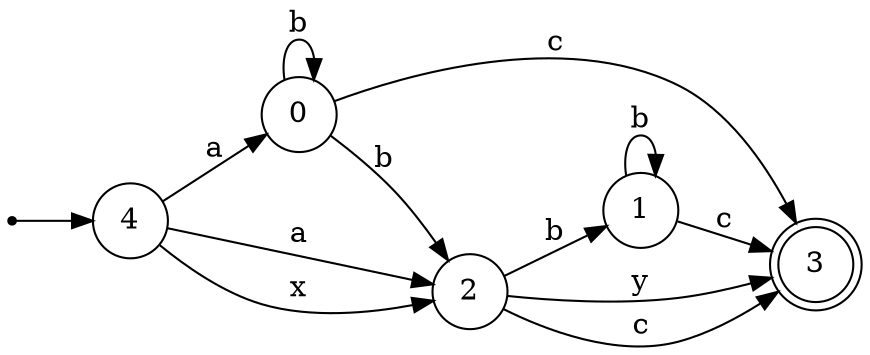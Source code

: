 digraph {
	rankdir = LR;
	size = "30,20";
	node [shape = point]; "dummy0"
	node [shape = circle]; "4"
	"dummy0" -> "4";
	node [shape = circle]; "0";
	node [shape = circle]; "1";
	node [shape = circle]; "2";
	node [shape = doublecircle]; "3";
	"4" -> "2" [label = "a"];
	"4" -> "0" [label = "a"];
	"4" -> "2" [label = "x"];
	"2" -> "3" [label = "y"];
	"2" -> "1" [label = "b"];
	"2" -> "3" [label = "c"];
	"0" -> "3" [label = "c"];
	"0" -> "2" [label = "b"];
	"0" -> "0" [label = "b"];
	"1" -> "3" [label = "c"];
	"1" -> "1" [label = "b"];
}